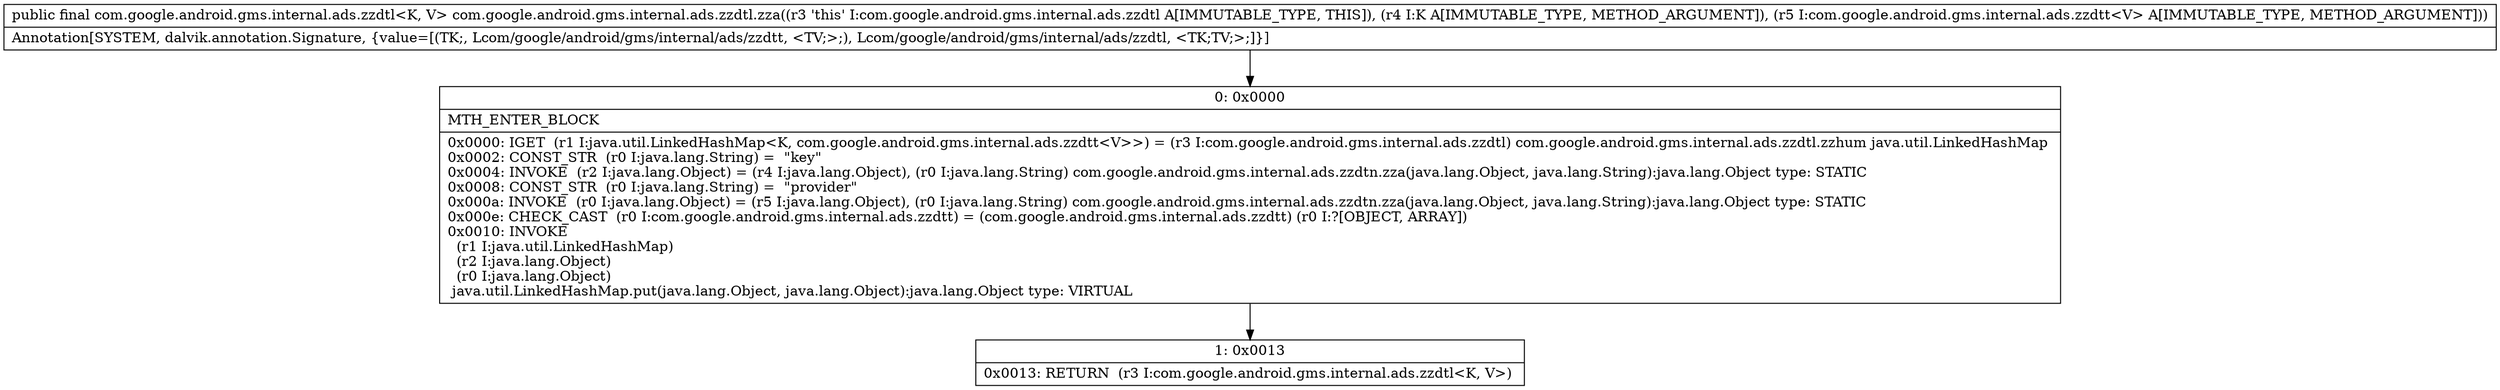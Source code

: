digraph "CFG forcom.google.android.gms.internal.ads.zzdtl.zza(Ljava\/lang\/Object;Lcom\/google\/android\/gms\/internal\/ads\/zzdtt;)Lcom\/google\/android\/gms\/internal\/ads\/zzdtl;" {
Node_0 [shape=record,label="{0\:\ 0x0000|MTH_ENTER_BLOCK\l|0x0000: IGET  (r1 I:java.util.LinkedHashMap\<K, com.google.android.gms.internal.ads.zzdtt\<V\>\>) = (r3 I:com.google.android.gms.internal.ads.zzdtl) com.google.android.gms.internal.ads.zzdtl.zzhum java.util.LinkedHashMap \l0x0002: CONST_STR  (r0 I:java.lang.String) =  \"key\" \l0x0004: INVOKE  (r2 I:java.lang.Object) = (r4 I:java.lang.Object), (r0 I:java.lang.String) com.google.android.gms.internal.ads.zzdtn.zza(java.lang.Object, java.lang.String):java.lang.Object type: STATIC \l0x0008: CONST_STR  (r0 I:java.lang.String) =  \"provider\" \l0x000a: INVOKE  (r0 I:java.lang.Object) = (r5 I:java.lang.Object), (r0 I:java.lang.String) com.google.android.gms.internal.ads.zzdtn.zza(java.lang.Object, java.lang.String):java.lang.Object type: STATIC \l0x000e: CHECK_CAST  (r0 I:com.google.android.gms.internal.ads.zzdtt) = (com.google.android.gms.internal.ads.zzdtt) (r0 I:?[OBJECT, ARRAY]) \l0x0010: INVOKE  \l  (r1 I:java.util.LinkedHashMap)\l  (r2 I:java.lang.Object)\l  (r0 I:java.lang.Object)\l java.util.LinkedHashMap.put(java.lang.Object, java.lang.Object):java.lang.Object type: VIRTUAL \l}"];
Node_1 [shape=record,label="{1\:\ 0x0013|0x0013: RETURN  (r3 I:com.google.android.gms.internal.ads.zzdtl\<K, V\>) \l}"];
MethodNode[shape=record,label="{public final com.google.android.gms.internal.ads.zzdtl\<K, V\> com.google.android.gms.internal.ads.zzdtl.zza((r3 'this' I:com.google.android.gms.internal.ads.zzdtl A[IMMUTABLE_TYPE, THIS]), (r4 I:K A[IMMUTABLE_TYPE, METHOD_ARGUMENT]), (r5 I:com.google.android.gms.internal.ads.zzdtt\<V\> A[IMMUTABLE_TYPE, METHOD_ARGUMENT]))  | Annotation[SYSTEM, dalvik.annotation.Signature, \{value=[(TK;, Lcom\/google\/android\/gms\/internal\/ads\/zzdtt, \<TV;\>;), Lcom\/google\/android\/gms\/internal\/ads\/zzdtl, \<TK;TV;\>;]\}]\l}"];
MethodNode -> Node_0;
Node_0 -> Node_1;
}

